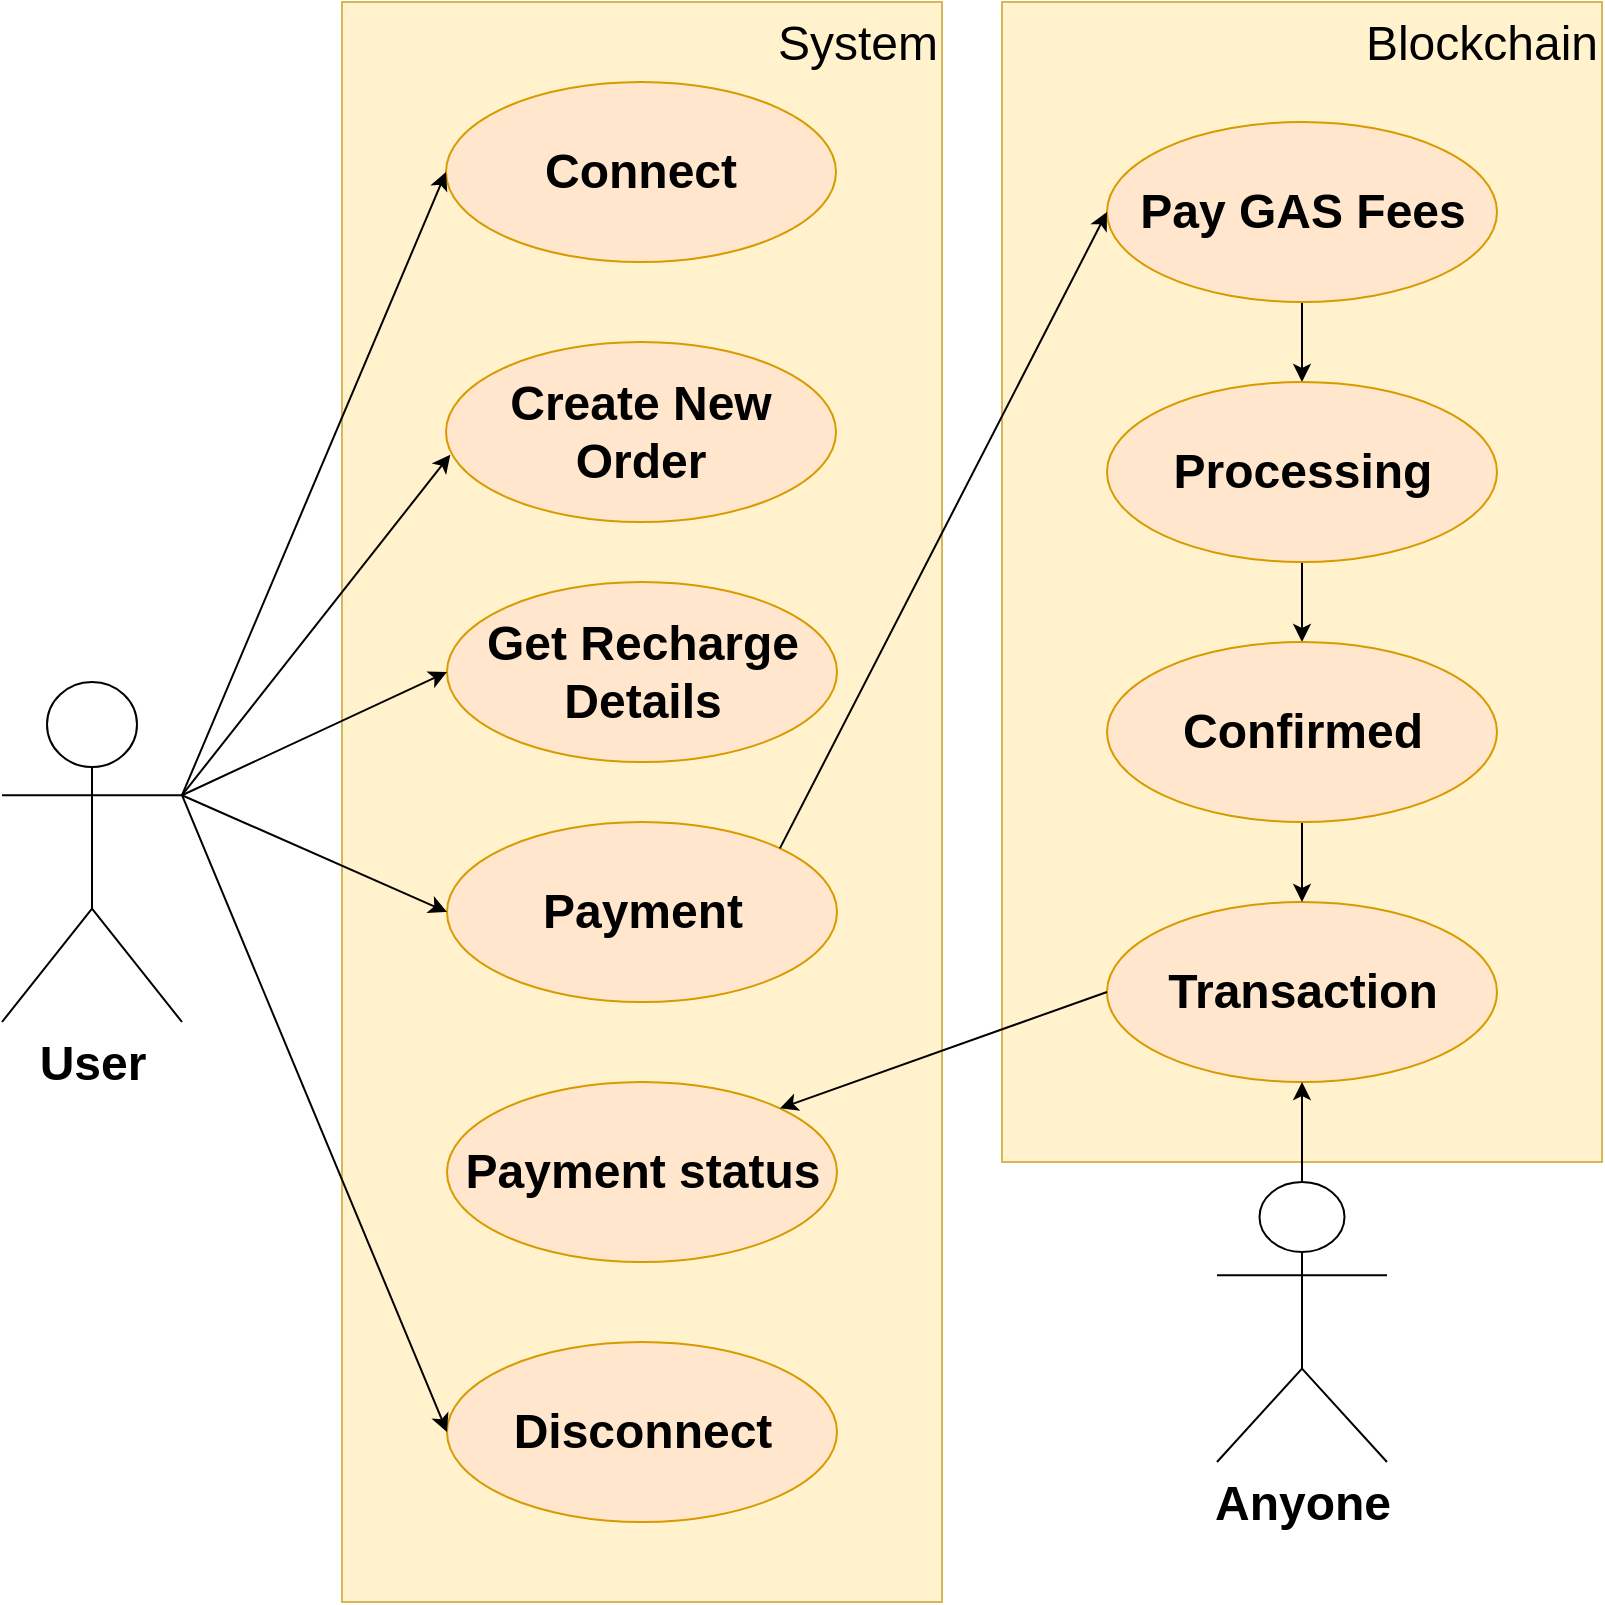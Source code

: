 <mxfile version="16.2.7" type="github"><diagram id="OMbUdAz9irHpYTL_801J" name="Page-1"><mxGraphModel dx="1351" dy="923" grid="1" gridSize="10" guides="1" tooltips="1" connect="1" arrows="1" fold="1" page="1" pageScale="1" pageWidth="850" pageHeight="1100" math="0" shadow="0"><root><mxCell id="0"/><mxCell id="1" parent="0"/><mxCell id="-p4gtEhwKskRRtA-GvkI-6" value="&lt;span style=&quot;text-align: center&quot;&gt;System&lt;/span&gt;" style="rounded=0;whiteSpace=wrap;html=1;fontSize=24;fillColor=#fff2cc;strokeColor=#d6b656;align=right;verticalAlign=top;" vertex="1" parent="1"><mxGeometry x="190" y="150" width="300" height="800" as="geometry"/></mxCell><mxCell id="-p4gtEhwKskRRtA-GvkI-7" value="&lt;b&gt;Connect&lt;/b&gt;" style="ellipse;whiteSpace=wrap;html=1;fontSize=24;fillColor=#ffe6cc;strokeColor=#d79b00;" vertex="1" parent="1"><mxGeometry x="242" y="190" width="195" height="90" as="geometry"/></mxCell><mxCell id="-p4gtEhwKskRRtA-GvkI-12" value="&lt;b&gt;Disconnect&lt;/b&gt;" style="ellipse;whiteSpace=wrap;html=1;fontSize=24;fillColor=#ffe6cc;strokeColor=#d79b00;" vertex="1" parent="1"><mxGeometry x="242.5" y="820" width="195" height="90" as="geometry"/></mxCell><mxCell id="-p4gtEhwKskRRtA-GvkI-13" value="&lt;b&gt;Create New Order&lt;/b&gt;" style="ellipse;whiteSpace=wrap;html=1;fontSize=24;fillColor=#ffe6cc;strokeColor=#d79b00;" vertex="1" parent="1"><mxGeometry x="242" y="320" width="195" height="90" as="geometry"/></mxCell><mxCell id="-p4gtEhwKskRRtA-GvkI-15" value="&lt;b&gt;&lt;font style=&quot;font-size: 24px&quot;&gt;User&lt;/font&gt;&lt;/b&gt;" style="shape=umlActor;verticalLabelPosition=bottom;verticalAlign=top;html=1;outlineConnect=0;" vertex="1" parent="1"><mxGeometry x="20" y="490" width="90" height="170" as="geometry"/></mxCell><mxCell id="-p4gtEhwKskRRtA-GvkI-18" value="&lt;b&gt;Get Recharge Details&lt;/b&gt;" style="ellipse;whiteSpace=wrap;html=1;fontSize=24;fillColor=#ffe6cc;strokeColor=#d79b00;" vertex="1" parent="1"><mxGeometry x="242.5" y="440" width="195" height="90" as="geometry"/></mxCell><mxCell id="-p4gtEhwKskRRtA-GvkI-19" value="" style="endArrow=classic;html=1;rounded=0;fontSize=24;entryX=0;entryY=0.5;entryDx=0;entryDy=0;exitX=1;exitY=0.333;exitDx=0;exitDy=0;exitPerimeter=0;" edge="1" parent="1" source="-p4gtEhwKskRRtA-GvkI-15" target="-p4gtEhwKskRRtA-GvkI-7"><mxGeometry width="50" height="50" relative="1" as="geometry"><mxPoint x="190" y="390" as="sourcePoint"/><mxPoint x="440" y="430" as="targetPoint"/></mxGeometry></mxCell><mxCell id="-p4gtEhwKskRRtA-GvkI-20" value="" style="endArrow=classic;html=1;rounded=0;fontSize=24;entryX=0.011;entryY=0.626;entryDx=0;entryDy=0;entryPerimeter=0;exitX=1;exitY=0.333;exitDx=0;exitDy=0;exitPerimeter=0;" edge="1" parent="1" source="-p4gtEhwKskRRtA-GvkI-15" target="-p4gtEhwKskRRtA-GvkI-13"><mxGeometry width="50" height="50" relative="1" as="geometry"><mxPoint x="200" y="490" as="sourcePoint"/><mxPoint x="440" y="430" as="targetPoint"/></mxGeometry></mxCell><mxCell id="-p4gtEhwKskRRtA-GvkI-24" value="" style="endArrow=classic;html=1;rounded=0;fontSize=24;exitX=1;exitY=0.333;exitDx=0;exitDy=0;exitPerimeter=0;entryX=0;entryY=0.5;entryDx=0;entryDy=0;" edge="1" parent="1" source="-p4gtEhwKskRRtA-GvkI-15" target="-p4gtEhwKskRRtA-GvkI-18"><mxGeometry width="50" height="50" relative="1" as="geometry"><mxPoint x="390" y="480" as="sourcePoint"/><mxPoint x="440" y="430" as="targetPoint"/></mxGeometry></mxCell><mxCell id="-p4gtEhwKskRRtA-GvkI-25" value="" style="endArrow=classic;html=1;rounded=0;fontSize=24;exitX=1;exitY=0.333;exitDx=0;exitDy=0;exitPerimeter=0;entryX=0;entryY=0.5;entryDx=0;entryDy=0;" edge="1" parent="1" source="-p4gtEhwKskRRtA-GvkI-15" target="-p4gtEhwKskRRtA-GvkI-12"><mxGeometry width="50" height="50" relative="1" as="geometry"><mxPoint x="170" y="540" as="sourcePoint"/><mxPoint x="440" y="430" as="targetPoint"/></mxGeometry></mxCell><mxCell id="-p4gtEhwKskRRtA-GvkI-26" value="&lt;b&gt;Payment&lt;/b&gt;" style="ellipse;whiteSpace=wrap;html=1;fontSize=24;fillColor=#ffe6cc;strokeColor=#d79b00;" vertex="1" parent="1"><mxGeometry x="242.5" y="560" width="195" height="90" as="geometry"/></mxCell><mxCell id="-p4gtEhwKskRRtA-GvkI-27" value="" style="endArrow=classic;html=1;rounded=0;fontSize=24;exitX=1;exitY=0.333;exitDx=0;exitDy=0;exitPerimeter=0;entryX=0;entryY=0.5;entryDx=0;entryDy=0;" edge="1" parent="1" source="-p4gtEhwKskRRtA-GvkI-15" target="-p4gtEhwKskRRtA-GvkI-26"><mxGeometry width="50" height="50" relative="1" as="geometry"><mxPoint x="390" y="560" as="sourcePoint"/><mxPoint x="440" y="510" as="targetPoint"/></mxGeometry></mxCell><mxCell id="-p4gtEhwKskRRtA-GvkI-28" value="Blockchain" style="rounded=0;whiteSpace=wrap;html=1;fontSize=24;fillColor=#fff2cc;strokeColor=#d6b656;align=right;verticalAlign=top;" vertex="1" parent="1"><mxGeometry x="520" y="150" width="300" height="580" as="geometry"/></mxCell><mxCell id="-p4gtEhwKskRRtA-GvkI-34" style="edgeStyle=orthogonalEdgeStyle;rounded=0;orthogonalLoop=1;jettySize=auto;html=1;exitX=0.5;exitY=1;exitDx=0;exitDy=0;entryX=0.5;entryY=0;entryDx=0;entryDy=0;fontSize=24;" edge="1" parent="1" source="-p4gtEhwKskRRtA-GvkI-30" target="-p4gtEhwKskRRtA-GvkI-33"><mxGeometry relative="1" as="geometry"/></mxCell><mxCell id="-p4gtEhwKskRRtA-GvkI-30" value="&lt;b&gt;Pay GAS&amp;nbsp;Fees&lt;/b&gt;" style="ellipse;whiteSpace=wrap;html=1;fontSize=24;fillColor=#ffe6cc;strokeColor=#d79b00;" vertex="1" parent="1"><mxGeometry x="572.5" y="210" width="195" height="90" as="geometry"/></mxCell><mxCell id="-p4gtEhwKskRRtA-GvkI-32" value="" style="endArrow=classic;html=1;rounded=0;fontSize=24;entryX=0;entryY=0.5;entryDx=0;entryDy=0;exitX=1;exitY=0;exitDx=0;exitDy=0;" edge="1" parent="1" source="-p4gtEhwKskRRtA-GvkI-26" target="-p4gtEhwKskRRtA-GvkI-30"><mxGeometry width="50" height="50" relative="1" as="geometry"><mxPoint x="390" y="530" as="sourcePoint"/><mxPoint x="440" y="480" as="targetPoint"/></mxGeometry></mxCell><mxCell id="-p4gtEhwKskRRtA-GvkI-46" style="edgeStyle=orthogonalEdgeStyle;rounded=0;orthogonalLoop=1;jettySize=auto;html=1;exitX=0.5;exitY=1;exitDx=0;exitDy=0;entryX=0.5;entryY=0;entryDx=0;entryDy=0;fontSize=24;" edge="1" parent="1" source="-p4gtEhwKskRRtA-GvkI-33" target="-p4gtEhwKskRRtA-GvkI-45"><mxGeometry relative="1" as="geometry"/></mxCell><mxCell id="-p4gtEhwKskRRtA-GvkI-33" value="&lt;b&gt;Processing&lt;/b&gt;" style="ellipse;whiteSpace=wrap;html=1;fontSize=24;fillColor=#ffe6cc;strokeColor=#d79b00;" vertex="1" parent="1"><mxGeometry x="572.5" y="340" width="195" height="90" as="geometry"/></mxCell><mxCell id="-p4gtEhwKskRRtA-GvkI-36" value="&lt;b&gt;Transaction&lt;/b&gt;" style="ellipse;whiteSpace=wrap;html=1;fontSize=24;fillColor=#ffe6cc;strokeColor=#d79b00;" vertex="1" parent="1"><mxGeometry x="572.5" y="600" width="195" height="90" as="geometry"/></mxCell><mxCell id="-p4gtEhwKskRRtA-GvkI-41" value="&lt;b&gt;Payment status&lt;/b&gt;" style="ellipse;whiteSpace=wrap;html=1;fontSize=24;fillColor=#ffe6cc;strokeColor=#d79b00;" vertex="1" parent="1"><mxGeometry x="242.5" y="690" width="195" height="90" as="geometry"/></mxCell><mxCell id="-p4gtEhwKskRRtA-GvkI-43" value="" style="endArrow=classic;html=1;rounded=0;fontSize=24;entryX=1;entryY=0;entryDx=0;entryDy=0;exitX=0;exitY=0.5;exitDx=0;exitDy=0;" edge="1" parent="1" source="-p4gtEhwKskRRtA-GvkI-36" target="-p4gtEhwKskRRtA-GvkI-41"><mxGeometry width="50" height="50" relative="1" as="geometry"><mxPoint x="390" y="560" as="sourcePoint"/><mxPoint x="440" y="510" as="targetPoint"/></mxGeometry></mxCell><mxCell id="-p4gtEhwKskRRtA-GvkI-47" style="edgeStyle=orthogonalEdgeStyle;rounded=0;orthogonalLoop=1;jettySize=auto;html=1;exitX=0.5;exitY=1;exitDx=0;exitDy=0;fontSize=24;" edge="1" parent="1" source="-p4gtEhwKskRRtA-GvkI-45" target="-p4gtEhwKskRRtA-GvkI-36"><mxGeometry relative="1" as="geometry"/></mxCell><mxCell id="-p4gtEhwKskRRtA-GvkI-45" value="&lt;b&gt;Confirmed&lt;/b&gt;" style="ellipse;whiteSpace=wrap;html=1;fontSize=24;fillColor=#ffe6cc;strokeColor=#d79b00;" vertex="1" parent="1"><mxGeometry x="572.5" y="470" width="195" height="90" as="geometry"/></mxCell><mxCell id="-p4gtEhwKskRRtA-GvkI-49" value="&lt;span style=&quot;font-size: 24px&quot;&gt;&lt;b&gt;Anyone&lt;/b&gt;&lt;/span&gt;" style="shape=umlActor;verticalLabelPosition=bottom;verticalAlign=top;html=1;outlineConnect=0;" vertex="1" parent="1"><mxGeometry x="627.5" y="740" width="85" height="140" as="geometry"/></mxCell><mxCell id="-p4gtEhwKskRRtA-GvkI-50" value="" style="endArrow=classic;html=1;rounded=0;fontSize=24;exitX=0.5;exitY=0;exitDx=0;exitDy=0;exitPerimeter=0;" edge="1" parent="1" source="-p4gtEhwKskRRtA-GvkI-49" target="-p4gtEhwKskRRtA-GvkI-36"><mxGeometry width="50" height="50" relative="1" as="geometry"><mxPoint x="210" y="600" as="sourcePoint"/><mxPoint x="260" y="550" as="targetPoint"/></mxGeometry></mxCell></root></mxGraphModel></diagram></mxfile>